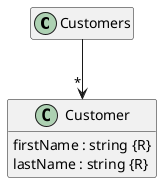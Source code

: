 @startuml
hide <<Path>> circle
hide <<Response>> circle
hide <<Parameter>> circle
hide empty methods
hide empty fields
set namespaceSeparator none

class "Customers" as Customers {
}

class "Customer" as Customer {
  {field} firstName : string {R}
  {field} lastName : string {R}
}

"Customers" --> "*" "Customer"

@enduml